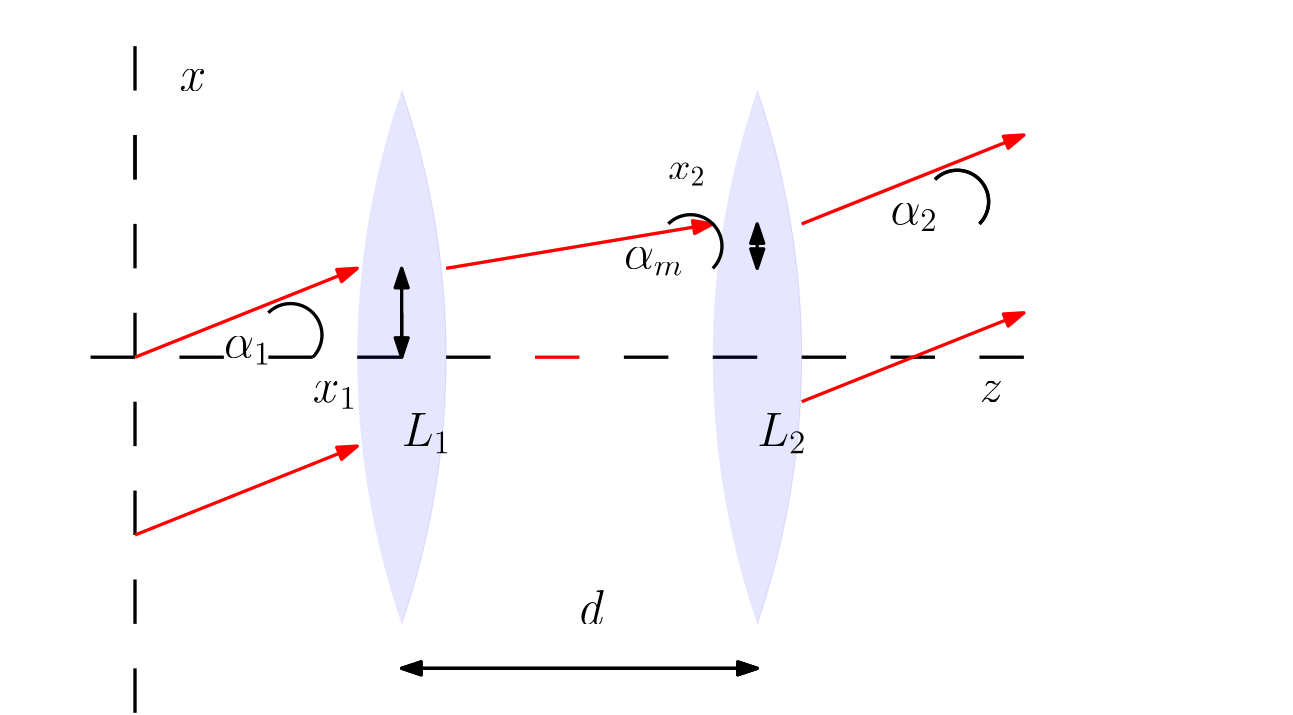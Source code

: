 <?xml version="1.0"?>
<!DOCTYPE ipe SYSTEM "ipe.dtd">
<ipe version="70212" creator="Ipe 7.2.12">
<info created="D:20180115135840" modified="D:20191005121140"/>
<ipestyle name="basic">
<symbol name="arrow/arc(spx)">
<path stroke="sym-stroke" fill="sym-stroke" pen="sym-pen">
0 0 m
-1 0.333 l
-1 -0.333 l
h
</path>
</symbol>
<symbol name="arrow/farc(spx)">
<path stroke="sym-stroke" fill="white" pen="sym-pen">
0 0 m
-1 0.333 l
-1 -0.333 l
h
</path>
</symbol>
<symbol name="arrow/ptarc(spx)">
<path stroke="sym-stroke" fill="sym-stroke" pen="sym-pen">
0 0 m
-1 0.333 l
-0.8 0 l
-1 -0.333 l
h
</path>
</symbol>
<symbol name="arrow/fptarc(spx)">
<path stroke="sym-stroke" fill="white" pen="sym-pen">
0 0 m
-1 0.333 l
-0.8 0 l
-1 -0.333 l
h
</path>
</symbol>
<symbol name="mark/circle(sx)" transformations="translations">
<path fill="sym-stroke">
0.6 0 0 0.6 0 0 e
0.4 0 0 0.4 0 0 e
</path>
</symbol>
<symbol name="mark/disk(sx)" transformations="translations">
<path fill="sym-stroke">
0.6 0 0 0.6 0 0 e
</path>
</symbol>
<symbol name="mark/fdisk(sfx)" transformations="translations">
<group>
<path fill="sym-fill">
0.5 0 0 0.5 0 0 e
</path>
<path fill="sym-stroke" fillrule="eofill">
0.6 0 0 0.6 0 0 e
0.4 0 0 0.4 0 0 e
</path>
</group>
</symbol>
<symbol name="mark/box(sx)" transformations="translations">
<path fill="sym-stroke" fillrule="eofill">
-0.6 -0.6 m
0.6 -0.6 l
0.6 0.6 l
-0.6 0.6 l
h
-0.4 -0.4 m
0.4 -0.4 l
0.4 0.4 l
-0.4 0.4 l
h
</path>
</symbol>
<symbol name="mark/square(sx)" transformations="translations">
<path fill="sym-stroke">
-0.6 -0.6 m
0.6 -0.6 l
0.6 0.6 l
-0.6 0.6 l
h
</path>
</symbol>
<symbol name="mark/fsquare(sfx)" transformations="translations">
<group>
<path fill="sym-fill">
-0.5 -0.5 m
0.5 -0.5 l
0.5 0.5 l
-0.5 0.5 l
h
</path>
<path fill="sym-stroke" fillrule="eofill">
-0.6 -0.6 m
0.6 -0.6 l
0.6 0.6 l
-0.6 0.6 l
h
-0.4 -0.4 m
0.4 -0.4 l
0.4 0.4 l
-0.4 0.4 l
h
</path>
</group>
</symbol>
<symbol name="mark/cross(sx)" transformations="translations">
<group>
<path fill="sym-stroke">
-0.43 -0.57 m
0.57 0.43 l
0.43 0.57 l
-0.57 -0.43 l
h
</path>
<path fill="sym-stroke">
-0.43 0.57 m
0.57 -0.43 l
0.43 -0.57 l
-0.57 0.43 l
h
</path>
</group>
</symbol>
<symbol name="arrow/fnormal(spx)">
<path stroke="sym-stroke" fill="white" pen="sym-pen">
0 0 m
-1 0.333 l
-1 -0.333 l
h
</path>
</symbol>
<symbol name="arrow/pointed(spx)">
<path stroke="sym-stroke" fill="sym-stroke" pen="sym-pen">
0 0 m
-1 0.333 l
-0.8 0 l
-1 -0.333 l
h
</path>
</symbol>
<symbol name="arrow/fpointed(spx)">
<path stroke="sym-stroke" fill="white" pen="sym-pen">
0 0 m
-1 0.333 l
-0.8 0 l
-1 -0.333 l
h
</path>
</symbol>
<symbol name="arrow/linear(spx)">
<path stroke="sym-stroke" pen="sym-pen">
-1 0.333 m
0 0 l
-1 -0.333 l
</path>
</symbol>
<symbol name="arrow/fdouble(spx)">
<path stroke="sym-stroke" fill="white" pen="sym-pen">
0 0 m
-1 0.333 l
-1 -0.333 l
h
-1 0 m
-2 0.333 l
-2 -0.333 l
h
</path>
</symbol>
<symbol name="arrow/double(spx)">
<path stroke="sym-stroke" fill="sym-stroke" pen="sym-pen">
0 0 m
-1 0.333 l
-1 -0.333 l
h
-1 0 m
-2 0.333 l
-2 -0.333 l
h
</path>
</symbol>
<pen name="heavier" value="0.8"/>
<pen name="fat" value="1.2"/>
<pen name="ultrafat" value="2"/>
<symbolsize name="large" value="5"/>
<symbolsize name="small" value="2"/>
<symbolsize name="tiny" value="1.1"/>
<arrowsize name="large" value="10"/>
<arrowsize name="small" value="5"/>
<arrowsize name="tiny" value="3"/>
<color name="red" value="1 0 0"/>
<color name="green" value="0 1 0"/>
<color name="blue" value="0 0 1"/>
<color name="yellow" value="1 1 0"/>
<color name="orange" value="1 0.647 0"/>
<color name="gold" value="1 0.843 0"/>
<color name="purple" value="0.627 0.125 0.941"/>
<color name="gray" value="0.745"/>
<color name="brown" value="0.647 0.165 0.165"/>
<color name="navy" value="0 0 0.502"/>
<color name="pink" value="1 0.753 0.796"/>
<color name="seagreen" value="0.18 0.545 0.341"/>
<color name="turquoise" value="0.251 0.878 0.816"/>
<color name="violet" value="0.933 0.51 0.933"/>
<color name="darkblue" value="0 0 0.545"/>
<color name="darkcyan" value="0 0.545 0.545"/>
<color name="darkgray" value="0.663"/>
<color name="darkgreen" value="0 0.392 0"/>
<color name="darkmagenta" value="0.545 0 0.545"/>
<color name="darkorange" value="1 0.549 0"/>
<color name="darkred" value="0.545 0 0"/>
<color name="lightblue" value="0.678 0.847 0.902"/>
<color name="lightcyan" value="0.878 1 1"/>
<color name="lightgray" value="0.827"/>
<color name="lightgreen" value="0.565 0.933 0.565"/>
<color name="lightyellow" value="1 1 0.878"/>
<dashstyle name="dashed" value="[4] 0"/>
<dashstyle name="dotted" value="[1 3] 0"/>
<dashstyle name="dash dotted" value="[4 2 1 2] 0"/>
<dashstyle name="dash dot dotted" value="[4 2 1 2 1 2] 0"/>
<textsize name="large" value="\large"/>
<textsize name="Large" value="\Large"/>
<textsize name="LARGE" value="\LARGE"/>
<textsize name="huge" value="\huge"/>
<textsize name="Huge" value="\Huge"/>
<textsize name="small" value="\small"/>
<textsize name="footnote" value="\footnotesize"/>
<textsize name="tiny" value="\tiny"/>
<textstyle name="center" begin="\begin{center}" end="\end{center}"/>
<textstyle name="itemize" begin="\begin{itemize}" end="\end{itemize}"/>
<textstyle name="item" begin="\begin{itemize}\item{}" end="\end{itemize}"/>
<gridsize name="4 pts" value="4"/>
<gridsize name="8 pts (~3 mm)" value="8"/>
<gridsize name="16 pts (~6 mm)" value="16"/>
<gridsize name="32 pts (~12 mm)" value="32"/>
<gridsize name="10 pts (~3.5 mm)" value="10"/>
<gridsize name="20 pts (~7 mm)" value="20"/>
<gridsize name="14 pts (~5 mm)" value="14"/>
<gridsize name="28 pts (~10 mm)" value="28"/>
<gridsize name="56 pts (~20 mm)" value="56"/>
<anglesize name="90 deg" value="90"/>
<anglesize name="60 deg" value="60"/>
<anglesize name="45 deg" value="45"/>
<anglesize name="30 deg" value="30"/>
<anglesize name="22.5 deg" value="22.5"/>
<opacity name="10%" value="0.1"/>
<opacity name="30%" value="0.3"/>
<opacity name="50%" value="0.5"/>
<opacity name="75%" value="0.75"/>
<tiling name="falling" angle="-60" step="4" width="1"/>
<tiling name="rising" angle="30" step="4" width="1"/>
</ipestyle>
<page>
<layer name="alpha"/>
<layer name="beta"/>
<view layers="alpha beta" active="alpha"/>
<path layer="alpha" matrix="0.316228 -0.948683 0.948683 0.316228 -410.497 909.67" stroke="black" fill="white">
416 800 m
416 800 l
416 800 l
</path>
<path matrix="1 0 0 1 48 -32" stroke="black">
432 800 m
432 800 l
432 800 l
432 800 l
432 800 l
</path>
<path matrix="1 0 0 1 48 -32" stroke="blue" fill="blue" pen="fat">
496 736 m
496 736 l
496 736 l
496 736 l
h
</path>
<path matrix="1 0 0 1 112 -32" stroke="black" pen="fat">
16 704 m
0 704 l
</path>
<path matrix="1 0 0 1 48 0" stroke="black" fill="black" pen="fat">
128 672 m
144 672 l
144 672 l
</path>
<path matrix="1 0 0 1 48 0" stroke="black" fill="black" pen="fat">
160 672 m
176 672 l
176 672 l
</path>
<path matrix="1 0 0 1 48 0" stroke="red" fill="red" pen="fat">
224 672 m
240 672 l
</path>
<path matrix="1 0 0 1 48 0" stroke="black" fill="black" pen="fat">
384 672 m
400 672 l
</path>
<path matrix="1 0 0 1 0 -32" stroke="black" pen="fat">
128 704 m
128 720 l
128 720 l
</path>
<path matrix="1 0 0 1 0 -32" stroke="black" pen="fat">
128 736 m
128 752 l
128 752 l
</path>
<path matrix="1 0 0 1 0 -32" stroke="black" pen="fat">
128 688 m
128 672 l
</path>
<path matrix="1 0 0 1 0 -32" stroke="black" pen="fat">
128 656 m
128 640 l
</path>
<path matrix="1 0 0 1 0 -32" stroke="black" pen="fat">
128 800 m
128 816 l
128 816 l
</path>
<path matrix="1 0 0 1 0 -32" stroke="black" pen="fat">
128 624 m
128 608 l
</path>
<path matrix="1 0 0 1 -64 0" stroke="black" pen="fat">
192 560 m
192 560 l
192 544 l
</path>
<path matrix="1 0 0 1 -48 0" stroke="black" fill="black" pen="fat">
192 672 m
208 672 l
208 672 l
</path>
<path matrix="1 0 0 1 176 0" stroke="black" fill="black" pen="fat">
160 672 m
176 672 l
176 672 l
</path>
<text matrix="1 0 0 1 80 -128" transformations="translations" pos="112 784" stroke="black" type="label" width="15.93" height="7.415" depth="2.58" valign="baseline" size="LARGE" style="math">x_1</text>
<text matrix="1 0 0 1 0 -64" transformations="translations" pos="160 736" stroke="black" type="label" width="17.073" height="7.415" depth="2.58" valign="baseline" size="LARGE" style="math">\alpha_1</text>
<text matrix="1 0 0 1 -64 96" transformations="translations" pos="464 624" stroke="black" type="label" width="17.073" height="7.415" depth="2.58" valign="baseline" size="LARGE" style="math">\alpha_2</text>
<path stroke="black" fill="black" pen="fat">
80 800 m
80 800 l
80 800 l
80 800 l
</path>
<path matrix="1 0 0 1 64 0" fill="blue" opacity="10%" stroke-opacity="opaque">
160 768 m
296 0 0 296 440 672 160 576 a
</path>
<path matrix="1 0 0 1 64 0" stroke="blue" fill="blue" opacity="10%">
160 576 m
296 0 0 296 -120 672 160 768 a
</path>
<path matrix="1 0 0 1 64 -32" stroke="red" fill="red" pen="fat" rarrow="normal/normal">
144 736 m
64 704 l
64 704 l
</path>
<path matrix="1 0 0 1 64 0" stroke="red" fill="red" pen="fat" rarrow="normal/normal">
144 640 m
64 608 l
64 608 l
</path>
<path matrix="1 0 0 1 80 0" stroke="black" fill="black" pen="fat">
224 672 m
240 672 l
</path>
<path matrix="1 0 0 1 144 0" stroke="black" fill="black" pen="fat">
224 672 m
240 672 l
</path>
<path matrix="1 0 0 1 176 0" stroke="black" fill="black" pen="fat">
224 672 m
240 672 l
</path>
<path matrix="1 0 0 1 16 0" stroke="black" fill="black" pen="fat">
224 672 m
240 672 l
</path>
<path matrix="1 0 0 1 64 -32" stroke="black" pen="fat">
112 720 m
11.3137 0 0 -11.3137 120 712 128 704 a
</path>
<path matrix="1 0 0 1 192 0" fill="blue" opacity="10%" stroke-opacity="opaque">
160 768 m
296 0 0 296 440 672 160 576 a
</path>
<path matrix="1 0 0 1 192 0" stroke="blue" fill="blue" opacity="10%">
160 576 m
296 0 0 296 -120 672 160 768 a
</path>
<path matrix="1 0 0 1 304 16" stroke="red" fill="red" pen="fat" rarrow="normal/normal">
144 736 m
64 704 l
64 704 l
</path>
<path matrix="1 0 0 1 304 -48" stroke="red" fill="red" pen="fat" rarrow="normal/normal">
144 736 m
64 704 l
64 704 l
</path>
<path matrix="1 0 0 1 64 -16" stroke="black" pen="fat">
352 752 m
11.3137 0 0 -11.3137 360 744 368 736 a
</path>
<path matrix="1 0 0 1 64 0" stroke="black" pen="fat" arrow="normal/normal" rarrow="normal/normal">
288 560 m
160 560 l
</path>
<path matrix="1 0 0 1 64 0" stroke="black" pen="fat" arrow="normal/normal" rarrow="normal/normal">
288 560 m
160 560 l
</path>
<text matrix="1 0 0 1 64 0" transformations="translations" pos="224 576" stroke="black" type="label" width="8.759" height="11.955" depth="0" valign="baseline" size="LARGE" style="math">d</text>
<path matrix="1 0 0 1 0 -64" stroke="black" pen="fat">
128 800 m
128 816 l
128 816 l
</path>
<path matrix="1 0 0 1 0 -64" stroke="black" pen="fat">
128 800 m
128 816 l
128 816 l
</path>
<text matrix="1 0 0 1 64 -48" transformations="translations" pos="160 688" stroke="black" type="label" width="17.82" height="11.766" depth="2.58" valign="baseline" size="LARGE" style="math">L_1</text>
<text matrix="1 0 0 1 80 -48" transformations="translations" pos="272 688" stroke="black" type="label" width="17.82" height="11.766" depth="2.58" valign="baseline" size="LARGE" style="math">L_2</text>
<text matrix="1 0 0 1 64 0" transformations="translations" pos="80 768" stroke="black" type="label" width="9.579" height="7.412" depth="0" valign="baseline" size="LARGE" style="math">x</text>
<text matrix="1 0 0 1 48 -32" transformations="translations" pos="384 688" stroke="black" type="label" width="8.598" height="7.412" depth="0" valign="baseline" size="LARGE" style="math">z</text>
<path matrix="1 0 0 1 80 -32" stroke="black" pen="fat" rarrow="normal/normal">
144 736 m
144 704 l
144 704 l
</path>
<path matrix="1 0 0 1 80 -32" stroke="black" pen="fat" rarrow="normal/normal">
144 704 m
144 720 l
144 720 l
</path>
<text matrix="1 0 0 1 96 -32" transformations="translations" pos="208 736" stroke="black" type="label" width="21.459" height="7.415" depth="2.58" valign="baseline" size="LARGE" style="math">\alpha_m</text>
<text matrix="1 0 0 1 64 16" transformations="translations" pos="256 720" stroke="black" type="label" width="13.462" height="6.179" depth="2.15" valign="baseline" size="Large" style="math">x_2</text>
<path matrix="1 0 0 1 64 0" stroke="red" pen="fat" arrow="normal/normal">
176 704 m
272 720 l
</path>
<path matrix="1 0 0 1 64 0" stroke="black" pen="fat">
256 720 m
11.3137 0 0 -11.3137 264 712 272 704 a
</path>
<path matrix="1 0 0 1 64 0" stroke="black" pen="fat" arrow="normal/normal" rarrow="normal/normal">
288 720 m
288 704 l
</path>
<path matrix="1 0 0 1 64 -16" stroke="black" pen="fat">
352 752 m
11.3137 0 0 -11.3137 360 744 368 736 a
</path>
</page>
</ipe>
